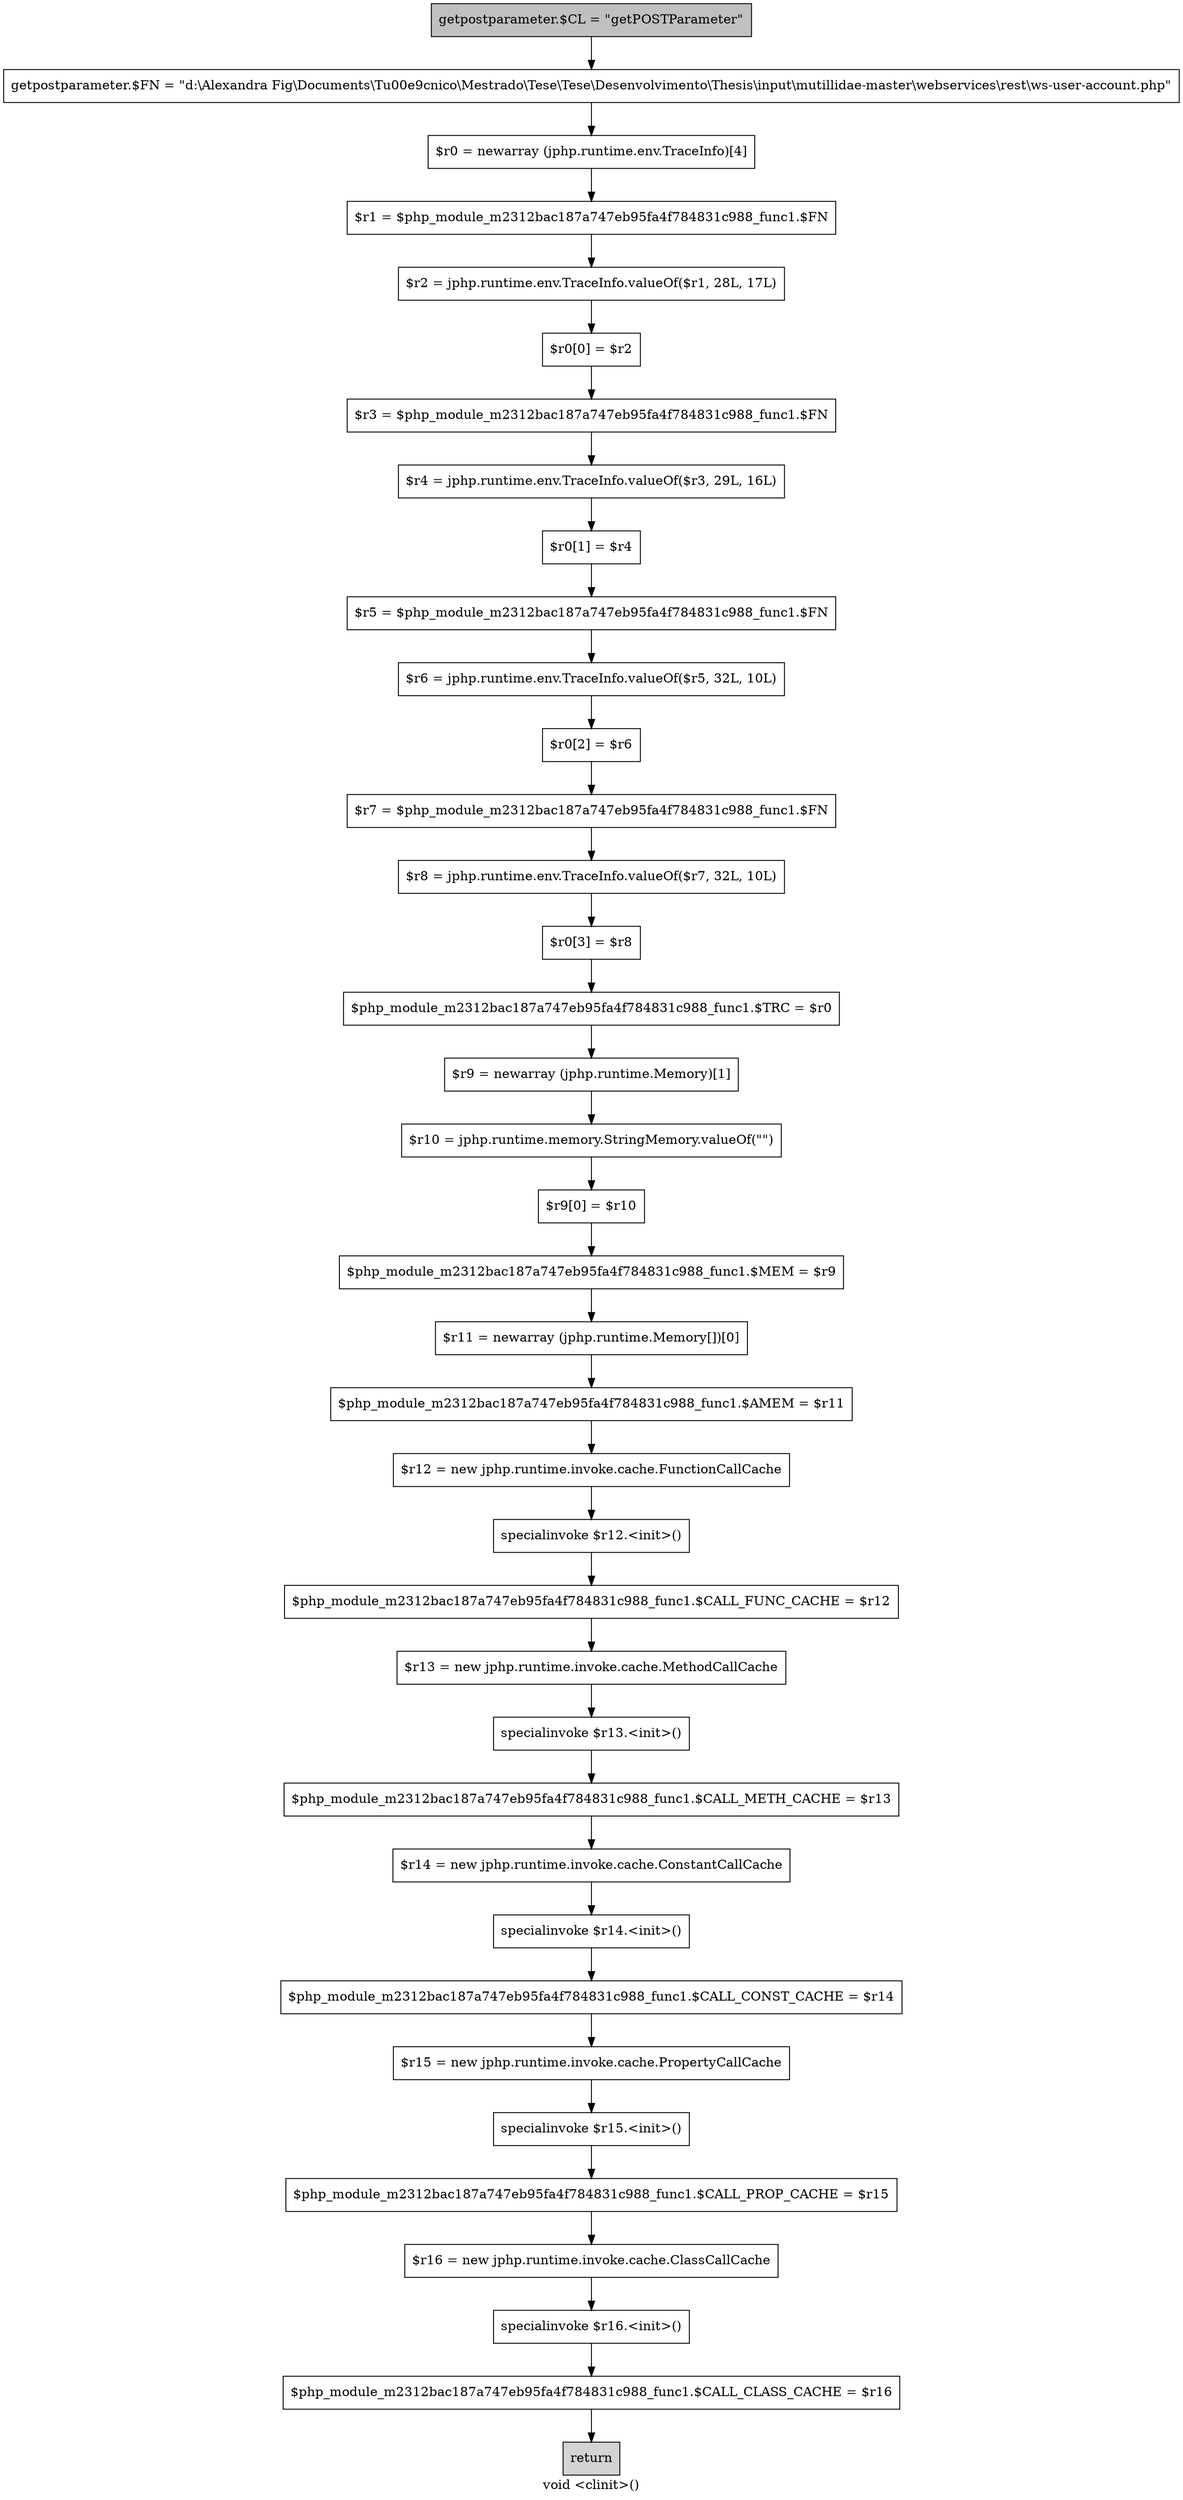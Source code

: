 digraph "void <clinit>()" {
    label="void <clinit>()";
    node [shape=box];
    "0" [style=filled,fillcolor=gray,label="getpostparameter.$CL = \"getPOSTParameter\"",];
    "1" [label="getpostparameter.$FN = \"d:\\Alexandra Fig\\Documents\\T\u00e9cnico\\Mestrado\\Tese\\Tese\\Desenvolvimento\\Thesis\\input\\mutillidae-master\\webservices\\rest\\ws-user-account.php\"",];
    "0"->"1";
    "2" [label="$r0 = newarray (jphp.runtime.env.TraceInfo)[4]",];
    "1"->"2";
    "3" [label="$r1 = $php_module_m2312bac187a747eb95fa4f784831c988_func1.$FN",];
    "2"->"3";
    "4" [label="$r2 = jphp.runtime.env.TraceInfo.valueOf($r1, 28L, 17L)",];
    "3"->"4";
    "5" [label="$r0[0] = $r2",];
    "4"->"5";
    "6" [label="$r3 = $php_module_m2312bac187a747eb95fa4f784831c988_func1.$FN",];
    "5"->"6";
    "7" [label="$r4 = jphp.runtime.env.TraceInfo.valueOf($r3, 29L, 16L)",];
    "6"->"7";
    "8" [label="$r0[1] = $r4",];
    "7"->"8";
    "9" [label="$r5 = $php_module_m2312bac187a747eb95fa4f784831c988_func1.$FN",];
    "8"->"9";
    "10" [label="$r6 = jphp.runtime.env.TraceInfo.valueOf($r5, 32L, 10L)",];
    "9"->"10";
    "11" [label="$r0[2] = $r6",];
    "10"->"11";
    "12" [label="$r7 = $php_module_m2312bac187a747eb95fa4f784831c988_func1.$FN",];
    "11"->"12";
    "13" [label="$r8 = jphp.runtime.env.TraceInfo.valueOf($r7, 32L, 10L)",];
    "12"->"13";
    "14" [label="$r0[3] = $r8",];
    "13"->"14";
    "15" [label="$php_module_m2312bac187a747eb95fa4f784831c988_func1.$TRC = $r0",];
    "14"->"15";
    "16" [label="$r9 = newarray (jphp.runtime.Memory)[1]",];
    "15"->"16";
    "17" [label="$r10 = jphp.runtime.memory.StringMemory.valueOf(\"\")",];
    "16"->"17";
    "18" [label="$r9[0] = $r10",];
    "17"->"18";
    "19" [label="$php_module_m2312bac187a747eb95fa4f784831c988_func1.$MEM = $r9",];
    "18"->"19";
    "20" [label="$r11 = newarray (jphp.runtime.Memory[])[0]",];
    "19"->"20";
    "21" [label="$php_module_m2312bac187a747eb95fa4f784831c988_func1.$AMEM = $r11",];
    "20"->"21";
    "22" [label="$r12 = new jphp.runtime.invoke.cache.FunctionCallCache",];
    "21"->"22";
    "23" [label="specialinvoke $r12.<init>()",];
    "22"->"23";
    "24" [label="$php_module_m2312bac187a747eb95fa4f784831c988_func1.$CALL_FUNC_CACHE = $r12",];
    "23"->"24";
    "25" [label="$r13 = new jphp.runtime.invoke.cache.MethodCallCache",];
    "24"->"25";
    "26" [label="specialinvoke $r13.<init>()",];
    "25"->"26";
    "27" [label="$php_module_m2312bac187a747eb95fa4f784831c988_func1.$CALL_METH_CACHE = $r13",];
    "26"->"27";
    "28" [label="$r14 = new jphp.runtime.invoke.cache.ConstantCallCache",];
    "27"->"28";
    "29" [label="specialinvoke $r14.<init>()",];
    "28"->"29";
    "30" [label="$php_module_m2312bac187a747eb95fa4f784831c988_func1.$CALL_CONST_CACHE = $r14",];
    "29"->"30";
    "31" [label="$r15 = new jphp.runtime.invoke.cache.PropertyCallCache",];
    "30"->"31";
    "32" [label="specialinvoke $r15.<init>()",];
    "31"->"32";
    "33" [label="$php_module_m2312bac187a747eb95fa4f784831c988_func1.$CALL_PROP_CACHE = $r15",];
    "32"->"33";
    "34" [label="$r16 = new jphp.runtime.invoke.cache.ClassCallCache",];
    "33"->"34";
    "35" [label="specialinvoke $r16.<init>()",];
    "34"->"35";
    "36" [label="$php_module_m2312bac187a747eb95fa4f784831c988_func1.$CALL_CLASS_CACHE = $r16",];
    "35"->"36";
    "37" [style=filled,fillcolor=lightgray,label="return",];
    "36"->"37";
}
